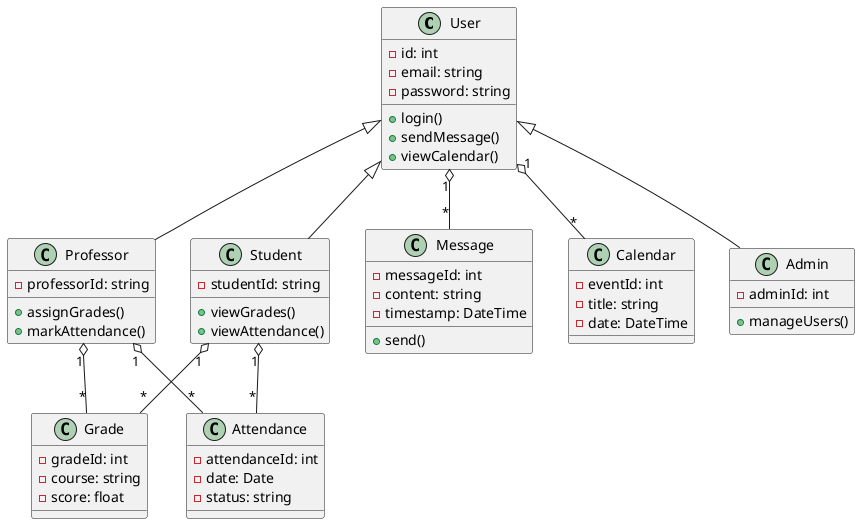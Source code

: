 @startuml

class User {
  - id: int
  - email: string
  - password: string
  + login()
  + sendMessage()
  + viewCalendar()
}

class Student {
  - studentId: string
  + viewGrades()
  + viewAttendance()
}

class Professor {
  - professorId: string
  + assignGrades()
  + markAttendance()
}

class Message {
  - messageId: int
  - content: string
  - timestamp: DateTime
  + send()
}

class Grade {
  - gradeId: int
  - course: string
  - score: float
}

class Attendance {
  - attendanceId: int
  - date: Date
  - status: string
}

class Calendar {
  - eventId: int
  - title: string
  - date: DateTime
}

class Admin {
  - adminId: int
  + manageUsers()
}

User <|-- Student
User <|-- Professor
User <|-- Admin

User "1" o-- "*" Message
Student "1" o-- "*" Grade
Student "1" o-- "*" Attendance
Professor "1" o-- "*" Grade
Professor "1" o-- "*" Attendance
User "1" o-- "*" Calendar

@enduml
